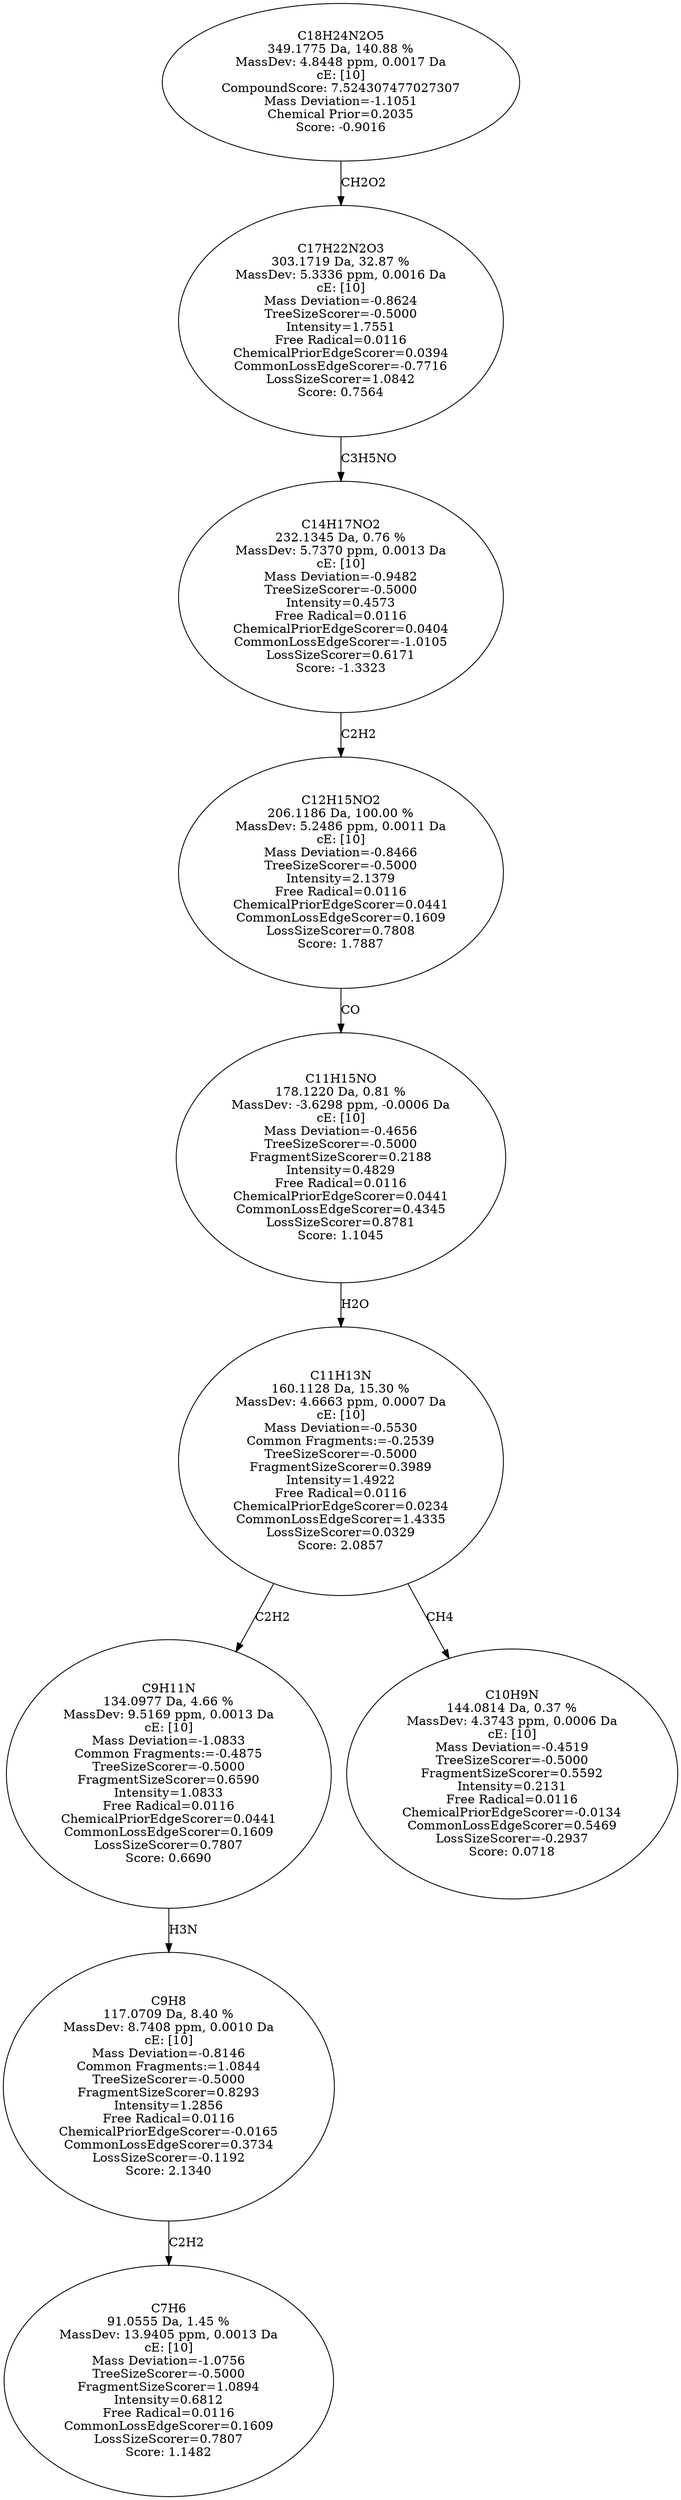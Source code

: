 strict digraph {
v1 [label="C7H6\n91.0555 Da, 1.45 %\nMassDev: 13.9405 ppm, 0.0013 Da\ncE: [10]\nMass Deviation=-1.0756\nTreeSizeScorer=-0.5000\nFragmentSizeScorer=1.0894\nIntensity=0.6812\nFree Radical=0.0116\nCommonLossEdgeScorer=0.1609\nLossSizeScorer=0.7807\nScore: 1.1482"];
v2 [label="C9H8\n117.0709 Da, 8.40 %\nMassDev: 8.7408 ppm, 0.0010 Da\ncE: [10]\nMass Deviation=-0.8146\nCommon Fragments:=1.0844\nTreeSizeScorer=-0.5000\nFragmentSizeScorer=0.8293\nIntensity=1.2856\nFree Radical=0.0116\nChemicalPriorEdgeScorer=-0.0165\nCommonLossEdgeScorer=0.3734\nLossSizeScorer=-0.1192\nScore: 2.1340"];
v3 [label="C9H11N\n134.0977 Da, 4.66 %\nMassDev: 9.5169 ppm, 0.0013 Da\ncE: [10]\nMass Deviation=-1.0833\nCommon Fragments:=-0.4875\nTreeSizeScorer=-0.5000\nFragmentSizeScorer=0.6590\nIntensity=1.0833\nFree Radical=0.0116\nChemicalPriorEdgeScorer=0.0441\nCommonLossEdgeScorer=0.1609\nLossSizeScorer=0.7807\nScore: 0.6690"];
v4 [label="C10H9N\n144.0814 Da, 0.37 %\nMassDev: 4.3743 ppm, 0.0006 Da\ncE: [10]\nMass Deviation=-0.4519\nTreeSizeScorer=-0.5000\nFragmentSizeScorer=0.5592\nIntensity=0.2131\nFree Radical=0.0116\nChemicalPriorEdgeScorer=-0.0134\nCommonLossEdgeScorer=0.5469\nLossSizeScorer=-0.2937\nScore: 0.0718"];
v5 [label="C11H13N\n160.1128 Da, 15.30 %\nMassDev: 4.6663 ppm, 0.0007 Da\ncE: [10]\nMass Deviation=-0.5530\nCommon Fragments:=-0.2539\nTreeSizeScorer=-0.5000\nFragmentSizeScorer=0.3989\nIntensity=1.4922\nFree Radical=0.0116\nChemicalPriorEdgeScorer=0.0234\nCommonLossEdgeScorer=1.4335\nLossSizeScorer=0.0329\nScore: 2.0857"];
v6 [label="C11H15NO\n178.1220 Da, 0.81 %\nMassDev: -3.6298 ppm, -0.0006 Da\ncE: [10]\nMass Deviation=-0.4656\nTreeSizeScorer=-0.5000\nFragmentSizeScorer=0.2188\nIntensity=0.4829\nFree Radical=0.0116\nChemicalPriorEdgeScorer=0.0441\nCommonLossEdgeScorer=0.4345\nLossSizeScorer=0.8781\nScore: 1.1045"];
v7 [label="C12H15NO2\n206.1186 Da, 100.00 %\nMassDev: 5.2486 ppm, 0.0011 Da\ncE: [10]\nMass Deviation=-0.8466\nTreeSizeScorer=-0.5000\nIntensity=2.1379\nFree Radical=0.0116\nChemicalPriorEdgeScorer=0.0441\nCommonLossEdgeScorer=0.1609\nLossSizeScorer=0.7808\nScore: 1.7887"];
v8 [label="C14H17NO2\n232.1345 Da, 0.76 %\nMassDev: 5.7370 ppm, 0.0013 Da\ncE: [10]\nMass Deviation=-0.9482\nTreeSizeScorer=-0.5000\nIntensity=0.4573\nFree Radical=0.0116\nChemicalPriorEdgeScorer=0.0404\nCommonLossEdgeScorer=-1.0105\nLossSizeScorer=0.6171\nScore: -1.3323"];
v9 [label="C17H22N2O3\n303.1719 Da, 32.87 %\nMassDev: 5.3336 ppm, 0.0016 Da\ncE: [10]\nMass Deviation=-0.8624\nTreeSizeScorer=-0.5000\nIntensity=1.7551\nFree Radical=0.0116\nChemicalPriorEdgeScorer=0.0394\nCommonLossEdgeScorer=-0.7716\nLossSizeScorer=1.0842\nScore: 0.7564"];
v10 [label="C18H24N2O5\n349.1775 Da, 140.88 %\nMassDev: 4.8448 ppm, 0.0017 Da\ncE: [10]\nCompoundScore: 7.524307477027307\nMass Deviation=-1.1051\nChemical Prior=0.2035\nScore: -0.9016"];
v2 -> v1 [label="C2H2"];
v3 -> v2 [label="H3N"];
v5 -> v3 [label="C2H2"];
v5 -> v4 [label="CH4"];
v6 -> v5 [label="H2O"];
v7 -> v6 [label="CO"];
v8 -> v7 [label="C2H2"];
v9 -> v8 [label="C3H5NO"];
v10 -> v9 [label="CH2O2"];
}